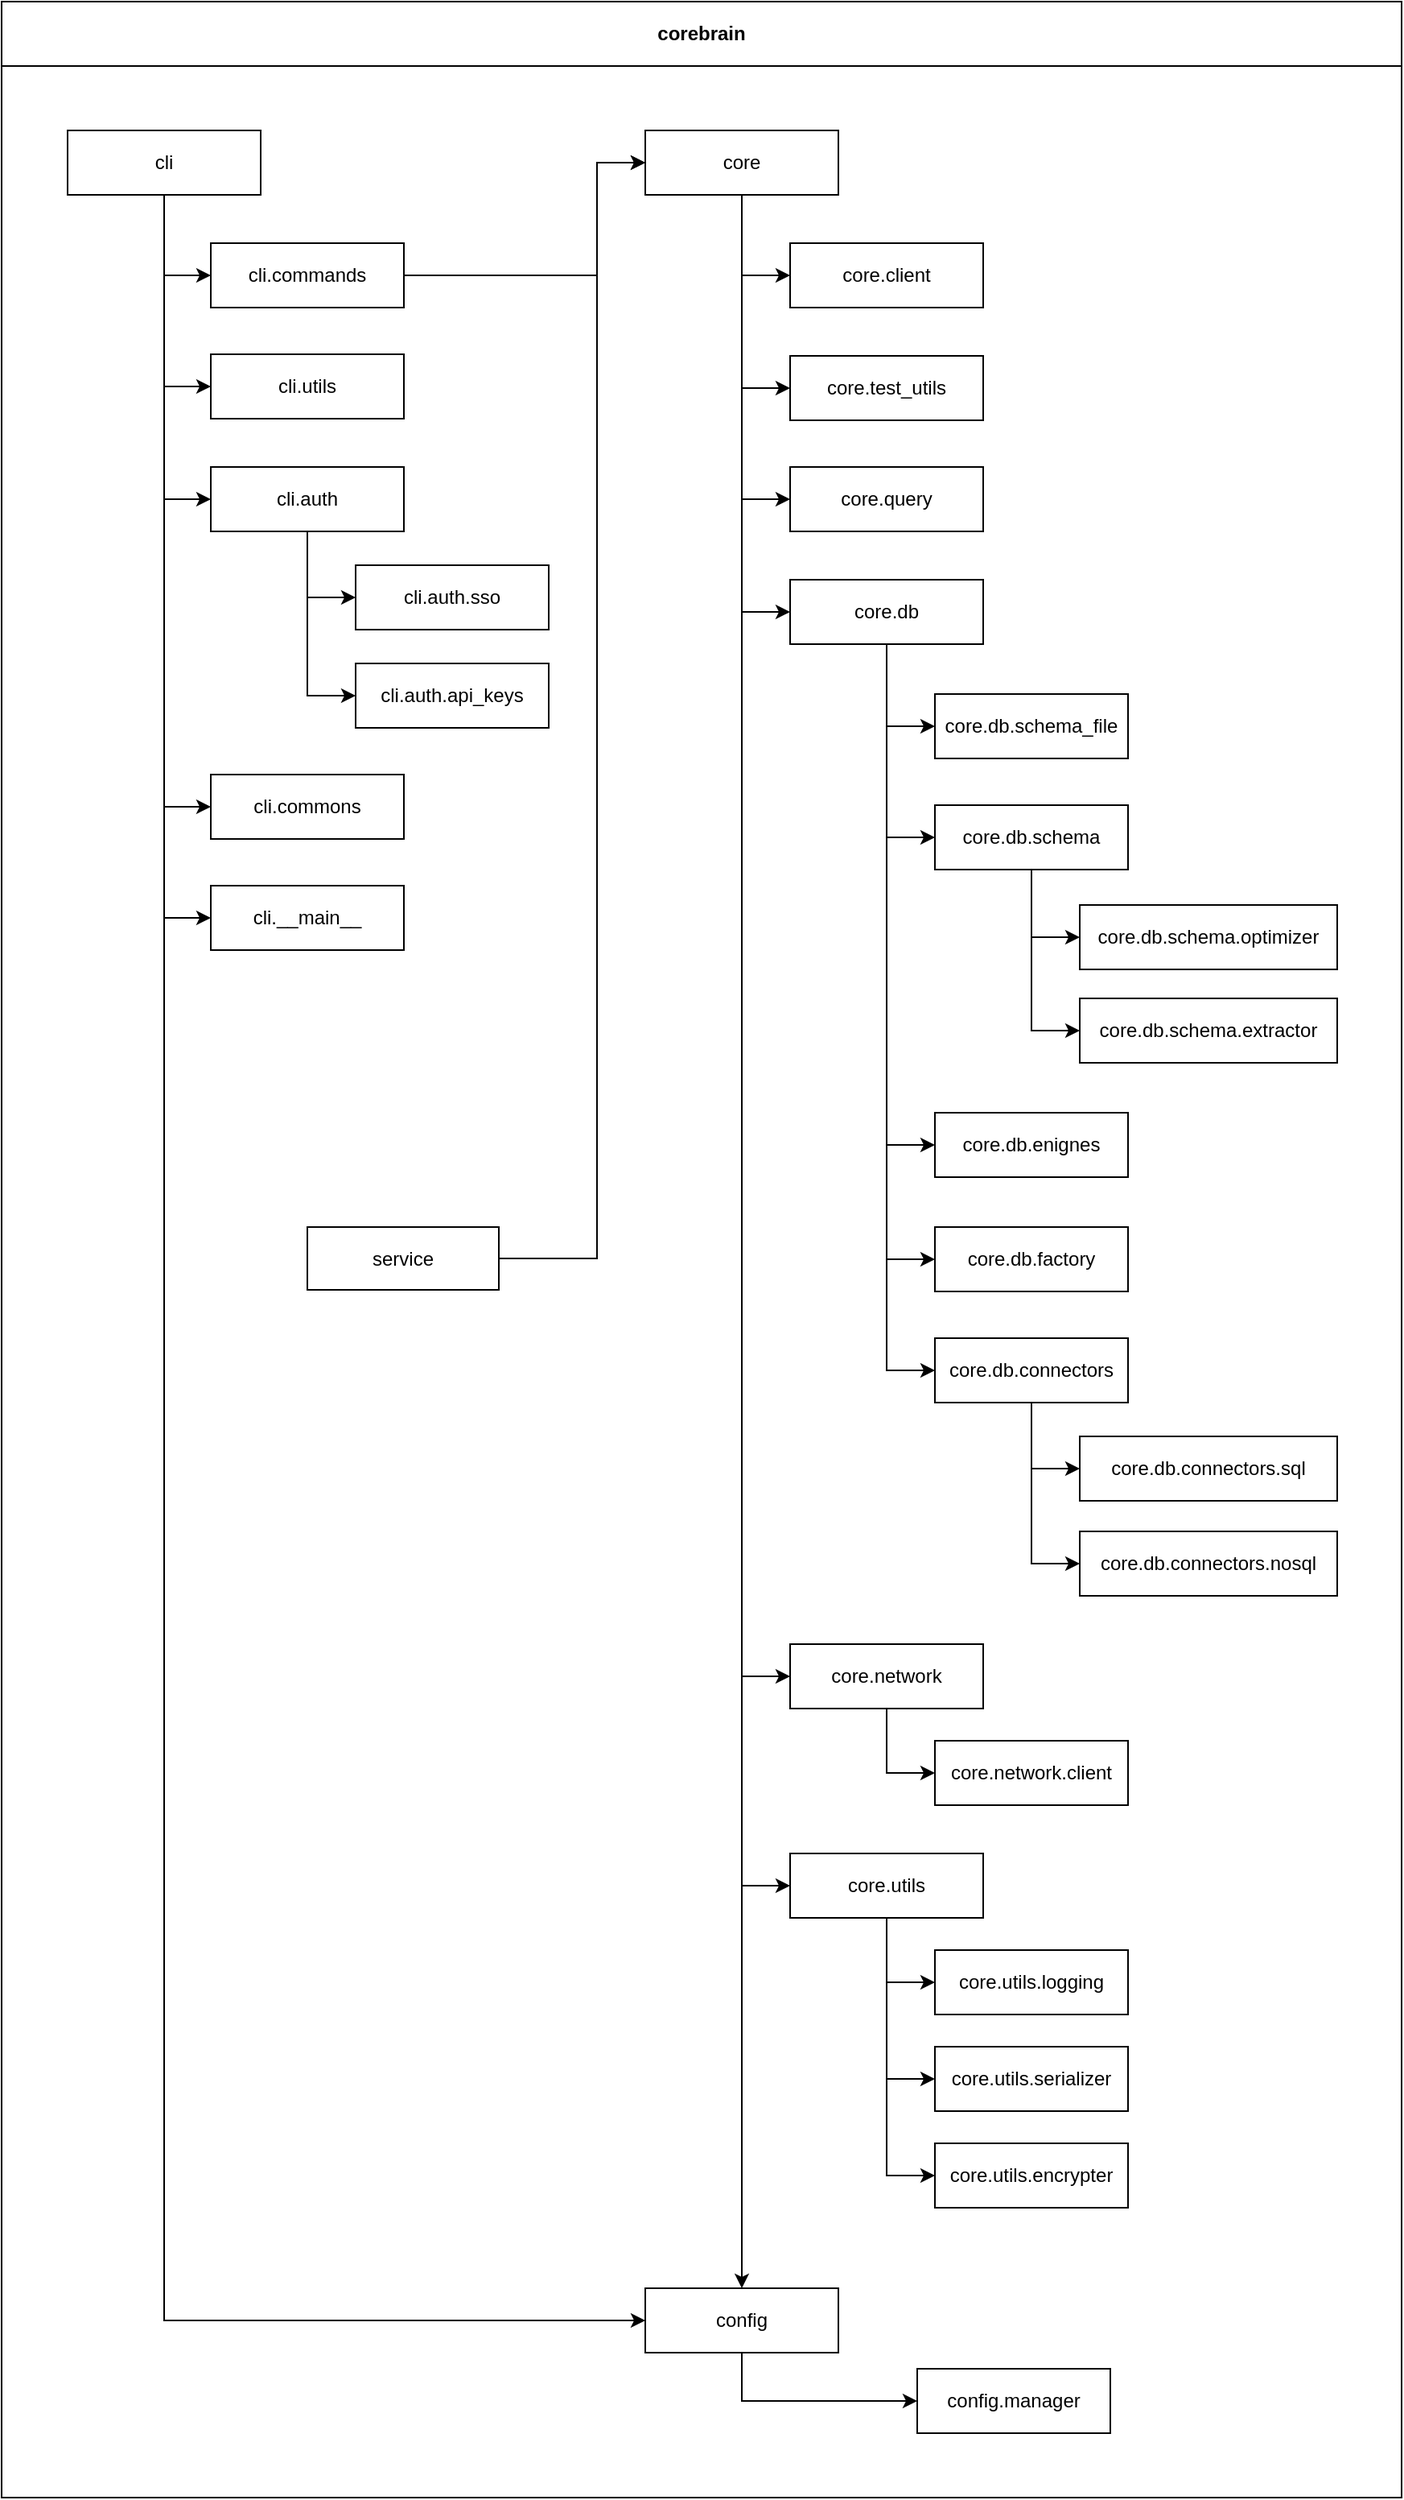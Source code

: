 <mxfile version="27.0.6">
  <diagram name="Strona-1" id="uUaxbAEueaLvAw64q2Qb">
    <mxGraphModel dx="1320" dy="1759" grid="1" gridSize="10" guides="1" tooltips="1" connect="1" arrows="1" fold="1" page="1" pageScale="1" pageWidth="827" pageHeight="1169" math="0" shadow="0">
      <root>
        <mxCell id="0" />
        <mxCell id="1" parent="0" />
        <mxCell id="bgqnRmt_UDryfWrv9k7f-21" value="c&lt;span style=&quot;background-color: transparent; color: light-dark(rgb(0, 0, 0), rgb(255, 255, 255));&quot;&gt;orebrain&lt;/span&gt;" style="swimlane;whiteSpace=wrap;html=1;startSize=40;movable=1;resizable=1;rotatable=1;deletable=1;editable=1;locked=0;connectable=1;rotation=0;direction=east;" parent="1" vertex="1">
          <mxGeometry x="380" y="-930" width="870" height="1550" as="geometry" />
        </mxCell>
        <mxCell id="bgqnRmt_UDryfWrv9k7f-176" style="edgeStyle=orthogonalEdgeStyle;rounded=0;orthogonalLoop=1;jettySize=auto;html=1;entryX=0;entryY=0.5;entryDx=0;entryDy=0;" parent="bgqnRmt_UDryfWrv9k7f-21" source="bgqnRmt_UDryfWrv9k7f-2" target="bgqnRmt_UDryfWrv9k7f-162" edge="1">
          <mxGeometry relative="1" as="geometry" />
        </mxCell>
        <mxCell id="bgqnRmt_UDryfWrv9k7f-178" style="edgeStyle=orthogonalEdgeStyle;rounded=0;orthogonalLoop=1;jettySize=auto;html=1;entryX=0;entryY=0.5;entryDx=0;entryDy=0;" parent="bgqnRmt_UDryfWrv9k7f-21" source="bgqnRmt_UDryfWrv9k7f-2" target="bgqnRmt_UDryfWrv9k7f-137" edge="1">
          <mxGeometry relative="1" as="geometry" />
        </mxCell>
        <mxCell id="kZUZwF-RRjZALL7Yy_wL-3" style="edgeStyle=orthogonalEdgeStyle;rounded=0;orthogonalLoop=1;jettySize=auto;html=1;entryX=0.5;entryY=0;entryDx=0;entryDy=0;" parent="bgqnRmt_UDryfWrv9k7f-21" source="bgqnRmt_UDryfWrv9k7f-2" target="bgqnRmt_UDryfWrv9k7f-146" edge="1">
          <mxGeometry relative="1" as="geometry" />
        </mxCell>
        <mxCell id="bgqnRmt_UDryfWrv9k7f-2" value="core" style="rounded=0;whiteSpace=wrap;html=1;rotation=0;" parent="bgqnRmt_UDryfWrv9k7f-21" vertex="1">
          <mxGeometry x="400" y="80" width="120" height="40" as="geometry" />
        </mxCell>
        <mxCell id="bgqnRmt_UDryfWrv9k7f-32" value="cli.auth.sso" style="rounded=0;whiteSpace=wrap;html=1;rotation=0;" parent="bgqnRmt_UDryfWrv9k7f-21" vertex="1">
          <mxGeometry x="220" y="350" width="120" height="40" as="geometry" />
        </mxCell>
        <mxCell id="bgqnRmt_UDryfWrv9k7f-34" value="cli.commons" style="rounded=0;whiteSpace=wrap;html=1;rotation=0;" parent="bgqnRmt_UDryfWrv9k7f-21" vertex="1">
          <mxGeometry x="130" y="480" width="120" height="40" as="geometry" />
        </mxCell>
        <mxCell id="bgqnRmt_UDryfWrv9k7f-36" value="cli.auth.api_keys" style="rounded=0;whiteSpace=wrap;html=1;rotation=0;" parent="bgqnRmt_UDryfWrv9k7f-21" vertex="1">
          <mxGeometry x="220" y="411" width="120" height="40" as="geometry" />
        </mxCell>
        <mxCell id="bgqnRmt_UDryfWrv9k7f-162" value="core.test_utils" style="rounded=0;whiteSpace=wrap;html=1;rotation=0;" parent="bgqnRmt_UDryfWrv9k7f-21" vertex="1">
          <mxGeometry x="490" y="220" width="120" height="40" as="geometry" />
        </mxCell>
        <mxCell id="bgqnRmt_UDryfWrv9k7f-137" value="core.db" style="rounded=0;whiteSpace=wrap;html=1;rotation=0;" parent="bgqnRmt_UDryfWrv9k7f-21" vertex="1">
          <mxGeometry x="490" y="359" width="120" height="40" as="geometry" />
        </mxCell>
        <mxCell id="bgqnRmt_UDryfWrv9k7f-132" style="edgeStyle=orthogonalEdgeStyle;rounded=0;orthogonalLoop=1;jettySize=auto;html=1;entryX=0;entryY=0.5;entryDx=0;entryDy=0;" parent="bgqnRmt_UDryfWrv9k7f-21" source="bgqnRmt_UDryfWrv9k7f-137" target="bgqnRmt_UDryfWrv9k7f-138" edge="1">
          <mxGeometry relative="1" as="geometry" />
        </mxCell>
        <mxCell id="bgqnRmt_UDryfWrv9k7f-133" style="edgeStyle=orthogonalEdgeStyle;rounded=0;orthogonalLoop=1;jettySize=auto;html=1;entryX=0;entryY=0.5;entryDx=0;entryDy=0;" parent="bgqnRmt_UDryfWrv9k7f-21" source="bgqnRmt_UDryfWrv9k7f-137" target="bgqnRmt_UDryfWrv9k7f-141" edge="1">
          <mxGeometry relative="1" as="geometry" />
        </mxCell>
        <mxCell id="bgqnRmt_UDryfWrv9k7f-134" style="edgeStyle=orthogonalEdgeStyle;rounded=0;orthogonalLoop=1;jettySize=auto;html=1;entryX=0;entryY=0.5;entryDx=0;entryDy=0;" parent="bgqnRmt_UDryfWrv9k7f-21" source="bgqnRmt_UDryfWrv9k7f-137" target="bgqnRmt_UDryfWrv9k7f-154" edge="1">
          <mxGeometry relative="1" as="geometry" />
        </mxCell>
        <mxCell id="bgqnRmt_UDryfWrv9k7f-135" style="edgeStyle=orthogonalEdgeStyle;rounded=0;orthogonalLoop=1;jettySize=auto;html=1;entryX=0;entryY=0.5;entryDx=0;entryDy=0;" parent="bgqnRmt_UDryfWrv9k7f-21" source="bgqnRmt_UDryfWrv9k7f-137" target="bgqnRmt_UDryfWrv9k7f-155" edge="1">
          <mxGeometry relative="1" as="geometry" />
        </mxCell>
        <mxCell id="bgqnRmt_UDryfWrv9k7f-136" style="edgeStyle=orthogonalEdgeStyle;rounded=0;orthogonalLoop=1;jettySize=auto;html=1;entryX=0;entryY=0.5;entryDx=0;entryDy=0;" parent="bgqnRmt_UDryfWrv9k7f-21" source="bgqnRmt_UDryfWrv9k7f-137" target="bgqnRmt_UDryfWrv9k7f-166" edge="1">
          <mxGeometry relative="1" as="geometry" />
        </mxCell>
        <mxCell id="bgqnRmt_UDryfWrv9k7f-138" value="core.db.schema_file" style="rounded=0;whiteSpace=wrap;html=1;rotation=0;" parent="bgqnRmt_UDryfWrv9k7f-21" vertex="1">
          <mxGeometry x="580" y="430" width="120" height="40" as="geometry" />
        </mxCell>
        <mxCell id="bgqnRmt_UDryfWrv9k7f-171" style="edgeStyle=orthogonalEdgeStyle;rounded=0;orthogonalLoop=1;jettySize=auto;html=1;entryX=0;entryY=0.5;entryDx=0;entryDy=0;" parent="bgqnRmt_UDryfWrv9k7f-21" source="bgqnRmt_UDryfWrv9k7f-141" target="bgqnRmt_UDryfWrv9k7f-143" edge="1">
          <mxGeometry relative="1" as="geometry" />
        </mxCell>
        <mxCell id="bgqnRmt_UDryfWrv9k7f-141" value="core.db.schema" style="rounded=0;whiteSpace=wrap;html=1;rotation=0;" parent="bgqnRmt_UDryfWrv9k7f-21" vertex="1">
          <mxGeometry x="580" y="499" width="120" height="40" as="geometry" />
        </mxCell>
        <mxCell id="bgqnRmt_UDryfWrv9k7f-139" style="edgeStyle=orthogonalEdgeStyle;rounded=0;orthogonalLoop=1;jettySize=auto;html=1;entryX=0;entryY=0.5;entryDx=0;entryDy=0;" parent="bgqnRmt_UDryfWrv9k7f-21" source="bgqnRmt_UDryfWrv9k7f-141" target="bgqnRmt_UDryfWrv9k7f-142" edge="1">
          <mxGeometry relative="1" as="geometry" />
        </mxCell>
        <mxCell id="bgqnRmt_UDryfWrv9k7f-142" value="core.db.schema.optimizer" style="rounded=0;whiteSpace=wrap;html=1;rotation=0;" parent="bgqnRmt_UDryfWrv9k7f-21" vertex="1">
          <mxGeometry x="670" y="561" width="160" height="40" as="geometry" />
        </mxCell>
        <mxCell id="bgqnRmt_UDryfWrv9k7f-143" value="core.db.schema.extractor" style="rounded=0;whiteSpace=wrap;html=1;rotation=0;" parent="bgqnRmt_UDryfWrv9k7f-21" vertex="1">
          <mxGeometry x="670" y="619" width="160" height="40" as="geometry" />
        </mxCell>
        <mxCell id="bgqnRmt_UDryfWrv9k7f-154" value="core.db.&lt;span style=&quot;background-color: transparent; color: light-dark(rgb(0, 0, 0), rgb(255, 255, 255));&quot;&gt;enignes&lt;/span&gt;" style="rounded=0;whiteSpace=wrap;html=1;rotation=0;" parent="bgqnRmt_UDryfWrv9k7f-21" vertex="1">
          <mxGeometry x="580" y="690" width="120" height="40" as="geometry" />
        </mxCell>
        <mxCell id="bgqnRmt_UDryfWrv9k7f-155" value="core.db.factory" style="rounded=0;whiteSpace=wrap;html=1;rotation=0;" parent="bgqnRmt_UDryfWrv9k7f-21" vertex="1">
          <mxGeometry x="580" y="761" width="120" height="40" as="geometry" />
        </mxCell>
        <mxCell id="bgqnRmt_UDryfWrv9k7f-172" style="edgeStyle=orthogonalEdgeStyle;rounded=0;orthogonalLoop=1;jettySize=auto;html=1;entryX=0;entryY=0.5;entryDx=0;entryDy=0;" parent="bgqnRmt_UDryfWrv9k7f-21" source="bgqnRmt_UDryfWrv9k7f-166" target="bgqnRmt_UDryfWrv9k7f-156" edge="1">
          <mxGeometry relative="1" as="geometry" />
        </mxCell>
        <mxCell id="bgqnRmt_UDryfWrv9k7f-173" style="edgeStyle=orthogonalEdgeStyle;rounded=0;orthogonalLoop=1;jettySize=auto;html=1;entryX=0;entryY=0.5;entryDx=0;entryDy=0;" parent="bgqnRmt_UDryfWrv9k7f-21" source="bgqnRmt_UDryfWrv9k7f-166" target="bgqnRmt_UDryfWrv9k7f-157" edge="1">
          <mxGeometry relative="1" as="geometry" />
        </mxCell>
        <mxCell id="bgqnRmt_UDryfWrv9k7f-166" value="core.db.connectors" style="rounded=0;whiteSpace=wrap;html=1;rotation=0;" parent="bgqnRmt_UDryfWrv9k7f-21" vertex="1">
          <mxGeometry x="580" y="830" width="120" height="40" as="geometry" />
        </mxCell>
        <mxCell id="bgqnRmt_UDryfWrv9k7f-156" value="core.db.connectors.sql" style="rounded=0;whiteSpace=wrap;html=1;rotation=0;" parent="bgqnRmt_UDryfWrv9k7f-21" vertex="1">
          <mxGeometry x="670" y="891" width="160" height="40" as="geometry" />
        </mxCell>
        <mxCell id="bgqnRmt_UDryfWrv9k7f-157" value="core.db.connectors.nosql" style="rounded=0;whiteSpace=wrap;html=1;rotation=0;" parent="bgqnRmt_UDryfWrv9k7f-21" vertex="1">
          <mxGeometry x="670" y="950" width="160" height="40" as="geometry" />
        </mxCell>
        <mxCell id="bgqnRmt_UDryfWrv9k7f-163" value="core.query" style="rounded=0;whiteSpace=wrap;html=1;rotation=0;" parent="bgqnRmt_UDryfWrv9k7f-21" vertex="1">
          <mxGeometry x="490" y="289" width="120" height="40" as="geometry" />
        </mxCell>
        <mxCell id="bgqnRmt_UDryfWrv9k7f-72" value="core.client" style="rounded=0;whiteSpace=wrap;html=1;rotation=0;" parent="bgqnRmt_UDryfWrv9k7f-21" vertex="1">
          <mxGeometry x="490" y="150" width="120" height="40" as="geometry" />
        </mxCell>
        <mxCell id="bgqnRmt_UDryfWrv9k7f-55" value="core.utils.logging" style="rounded=0;whiteSpace=wrap;html=1;rotation=0;" parent="bgqnRmt_UDryfWrv9k7f-21" vertex="1">
          <mxGeometry x="580" y="1210" width="120" height="40" as="geometry" />
        </mxCell>
        <mxCell id="bgqnRmt_UDryfWrv9k7f-69" value="core.network" style="rounded=0;whiteSpace=wrap;html=1;rotation=0;" parent="bgqnRmt_UDryfWrv9k7f-21" vertex="1">
          <mxGeometry x="490" y="1020" width="120" height="40" as="geometry" />
        </mxCell>
        <mxCell id="bgqnRmt_UDryfWrv9k7f-70" value="core.network.client" style="rounded=0;whiteSpace=wrap;html=1;rotation=0;" parent="bgqnRmt_UDryfWrv9k7f-21" vertex="1">
          <mxGeometry x="580" y="1080" width="120" height="40" as="geometry" />
        </mxCell>
        <mxCell id="bgqnRmt_UDryfWrv9k7f-71" style="edgeStyle=orthogonalEdgeStyle;rounded=0;orthogonalLoop=1;jettySize=auto;html=1;entryX=0;entryY=0.5;entryDx=0;entryDy=0;" parent="bgqnRmt_UDryfWrv9k7f-21" source="bgqnRmt_UDryfWrv9k7f-69" target="bgqnRmt_UDryfWrv9k7f-70" edge="1">
          <mxGeometry relative="1" as="geometry" />
        </mxCell>
        <mxCell id="bgqnRmt_UDryfWrv9k7f-54" value="core.utils" style="rounded=0;whiteSpace=wrap;html=1;rotation=0;" parent="bgqnRmt_UDryfWrv9k7f-21" vertex="1">
          <mxGeometry x="490" y="1150" width="120" height="40" as="geometry" />
        </mxCell>
        <mxCell id="bgqnRmt_UDryfWrv9k7f-56" style="edgeStyle=orthogonalEdgeStyle;rounded=0;orthogonalLoop=1;jettySize=auto;html=1;entryX=0;entryY=0.5;entryDx=0;entryDy=0;" parent="bgqnRmt_UDryfWrv9k7f-21" source="bgqnRmt_UDryfWrv9k7f-54" target="bgqnRmt_UDryfWrv9k7f-55" edge="1">
          <mxGeometry relative="1" as="geometry" />
        </mxCell>
        <mxCell id="bgqnRmt_UDryfWrv9k7f-57" value="core.utils.serializer" style="rounded=0;whiteSpace=wrap;html=1;rotation=0;" parent="bgqnRmt_UDryfWrv9k7f-21" vertex="1">
          <mxGeometry x="580" y="1270" width="120" height="40" as="geometry" />
        </mxCell>
        <mxCell id="bgqnRmt_UDryfWrv9k7f-58" style="edgeStyle=orthogonalEdgeStyle;rounded=0;orthogonalLoop=1;jettySize=auto;html=1;entryX=0;entryY=0.5;entryDx=0;entryDy=0;" parent="bgqnRmt_UDryfWrv9k7f-21" source="bgqnRmt_UDryfWrv9k7f-54" target="bgqnRmt_UDryfWrv9k7f-57" edge="1">
          <mxGeometry relative="1" as="geometry" />
        </mxCell>
        <mxCell id="bgqnRmt_UDryfWrv9k7f-59" value="core.utils.encrypter" style="rounded=0;whiteSpace=wrap;html=1;rotation=0;" parent="bgqnRmt_UDryfWrv9k7f-21" vertex="1">
          <mxGeometry x="580" y="1330" width="120" height="40" as="geometry" />
        </mxCell>
        <mxCell id="bgqnRmt_UDryfWrv9k7f-60" style="edgeStyle=orthogonalEdgeStyle;rounded=0;orthogonalLoop=1;jettySize=auto;html=1;entryX=0;entryY=0.5;entryDx=0;entryDy=0;" parent="bgqnRmt_UDryfWrv9k7f-21" source="bgqnRmt_UDryfWrv9k7f-54" target="bgqnRmt_UDryfWrv9k7f-59" edge="1">
          <mxGeometry relative="1" as="geometry" />
        </mxCell>
        <mxCell id="bgqnRmt_UDryfWrv9k7f-146" value="&lt;div&gt;&lt;span style=&quot;background-color: transparent; color: light-dark(rgb(0, 0, 0), rgb(255, 255, 255));&quot;&gt;config&lt;/span&gt;&lt;/div&gt;" style="rounded=0;whiteSpace=wrap;html=1;rotation=0;" parent="bgqnRmt_UDryfWrv9k7f-21" vertex="1">
          <mxGeometry x="400" y="1420" width="120" height="40" as="geometry" />
        </mxCell>
        <mxCell id="bgqnRmt_UDryfWrv9k7f-144" value="config.manager" style="rounded=0;whiteSpace=wrap;html=1;rotation=0;" parent="bgqnRmt_UDryfWrv9k7f-21" vertex="1">
          <mxGeometry x="569" y="1470" width="120" height="40" as="geometry" />
        </mxCell>
        <mxCell id="bgqnRmt_UDryfWrv9k7f-145" style="edgeStyle=orthogonalEdgeStyle;rounded=0;orthogonalLoop=1;jettySize=auto;html=1;entryX=0;entryY=0.5;entryDx=0;entryDy=0;" parent="bgqnRmt_UDryfWrv9k7f-21" source="bgqnRmt_UDryfWrv9k7f-146" target="bgqnRmt_UDryfWrv9k7f-144" edge="1">
          <mxGeometry relative="1" as="geometry">
            <Array as="points">
              <mxPoint x="460" y="1490" />
            </Array>
          </mxGeometry>
        </mxCell>
        <mxCell id="m6bf3VLr3MZX6dWDftKJ-2" style="edgeStyle=orthogonalEdgeStyle;rounded=0;orthogonalLoop=1;jettySize=auto;html=1;entryX=0;entryY=0.5;entryDx=0;entryDy=0;" parent="bgqnRmt_UDryfWrv9k7f-21" source="bgqnRmt_UDryfWrv9k7f-94" target="bgqnRmt_UDryfWrv9k7f-2" edge="1">
          <mxGeometry relative="1" as="geometry">
            <Array as="points">
              <mxPoint x="370" y="781" />
              <mxPoint x="370" y="100" />
            </Array>
          </mxGeometry>
        </mxCell>
        <mxCell id="bgqnRmt_UDryfWrv9k7f-94" value="service" style="rounded=0;whiteSpace=wrap;html=1;" parent="bgqnRmt_UDryfWrv9k7f-21" vertex="1">
          <mxGeometry x="190" y="761" width="119" height="39" as="geometry" />
        </mxCell>
        <mxCell id="bgqnRmt_UDryfWrv9k7f-37" value="cli.__main__" style="rounded=0;whiteSpace=wrap;html=1;rotation=0;" parent="bgqnRmt_UDryfWrv9k7f-21" vertex="1">
          <mxGeometry x="130" y="549" width="120" height="40" as="geometry" />
        </mxCell>
        <mxCell id="gwRGBfj_bkKc85dYQiDB-1" style="edgeStyle=orthogonalEdgeStyle;rounded=0;orthogonalLoop=1;jettySize=auto;html=1;entryX=0;entryY=0.5;entryDx=0;entryDy=0;" parent="bgqnRmt_UDryfWrv9k7f-21" source="bgqnRmt_UDryfWrv9k7f-26" target="bgqnRmt_UDryfWrv9k7f-2" edge="1">
          <mxGeometry relative="1" as="geometry">
            <Array as="points">
              <mxPoint x="370" y="170" />
              <mxPoint x="370" y="100" />
            </Array>
          </mxGeometry>
        </mxCell>
        <mxCell id="bgqnRmt_UDryfWrv9k7f-26" value="cli.commands" style="rounded=0;whiteSpace=wrap;html=1;rotation=0;" parent="bgqnRmt_UDryfWrv9k7f-21" vertex="1">
          <mxGeometry x="130" y="150" width="120" height="40" as="geometry" />
        </mxCell>
        <mxCell id="gwRGBfj_bkKc85dYQiDB-2" style="edgeStyle=orthogonalEdgeStyle;rounded=0;orthogonalLoop=1;jettySize=auto;html=1;entryX=0;entryY=0.5;entryDx=0;entryDy=0;" parent="bgqnRmt_UDryfWrv9k7f-21" source="bgqnRmt_UDryfWrv9k7f-1" target="bgqnRmt_UDryfWrv9k7f-146" edge="1">
          <mxGeometry relative="1" as="geometry">
            <Array as="points">
              <mxPoint x="101" y="1440" />
            </Array>
          </mxGeometry>
        </mxCell>
        <mxCell id="bgqnRmt_UDryfWrv9k7f-1" value="cli" style="rounded=0;whiteSpace=wrap;html=1;rotation=0;" parent="bgqnRmt_UDryfWrv9k7f-21" vertex="1">
          <mxGeometry x="41" y="80" width="120" height="40" as="geometry" />
        </mxCell>
        <mxCell id="bgqnRmt_UDryfWrv9k7f-38" style="edgeStyle=orthogonalEdgeStyle;rounded=0;orthogonalLoop=1;jettySize=auto;html=1;entryX=0;entryY=0.5;entryDx=0;entryDy=0;" parent="bgqnRmt_UDryfWrv9k7f-21" source="bgqnRmt_UDryfWrv9k7f-1" target="bgqnRmt_UDryfWrv9k7f-37" edge="1">
          <mxGeometry relative="1" as="geometry" />
        </mxCell>
        <mxCell id="bgqnRmt_UDryfWrv9k7f-27" style="edgeStyle=orthogonalEdgeStyle;rounded=0;orthogonalLoop=1;jettySize=auto;html=1;entryX=0;entryY=0.5;entryDx=0;entryDy=0;" parent="bgqnRmt_UDryfWrv9k7f-21" source="bgqnRmt_UDryfWrv9k7f-1" target="bgqnRmt_UDryfWrv9k7f-26" edge="1">
          <mxGeometry relative="1" as="geometry" />
        </mxCell>
        <mxCell id="bgqnRmt_UDryfWrv9k7f-28" value="cli.utils" style="rounded=0;whiteSpace=wrap;html=1;rotation=0;" parent="bgqnRmt_UDryfWrv9k7f-21" vertex="1">
          <mxGeometry x="130" y="219" width="120" height="40" as="geometry" />
        </mxCell>
        <mxCell id="bgqnRmt_UDryfWrv9k7f-102" style="edgeStyle=orthogonalEdgeStyle;rounded=0;orthogonalLoop=1;jettySize=auto;html=1;entryX=0;entryY=0.5;entryDx=0;entryDy=0;" parent="bgqnRmt_UDryfWrv9k7f-21" source="bgqnRmt_UDryfWrv9k7f-1" target="bgqnRmt_UDryfWrv9k7f-28" edge="1">
          <mxGeometry relative="1" as="geometry" />
        </mxCell>
        <mxCell id="bgqnRmt_UDryfWrv9k7f-30" value="cli.auth" style="rounded=0;whiteSpace=wrap;html=1;rotation=0;" parent="bgqnRmt_UDryfWrv9k7f-21" vertex="1">
          <mxGeometry x="130" y="289" width="120" height="40" as="geometry" />
        </mxCell>
        <mxCell id="bgqnRmt_UDryfWrv9k7f-103" style="edgeStyle=orthogonalEdgeStyle;rounded=0;orthogonalLoop=1;jettySize=auto;html=1;entryX=0;entryY=0.5;entryDx=0;entryDy=0;" parent="bgqnRmt_UDryfWrv9k7f-21" source="bgqnRmt_UDryfWrv9k7f-1" target="bgqnRmt_UDryfWrv9k7f-30" edge="1">
          <mxGeometry relative="1" as="geometry" />
        </mxCell>
        <mxCell id="bgqnRmt_UDryfWrv9k7f-177" style="edgeStyle=orthogonalEdgeStyle;rounded=0;orthogonalLoop=1;jettySize=auto;html=1;entryX=0;entryY=0.5;entryDx=0;entryDy=0;" parent="bgqnRmt_UDryfWrv9k7f-21" source="bgqnRmt_UDryfWrv9k7f-2" target="bgqnRmt_UDryfWrv9k7f-163" edge="1">
          <mxGeometry relative="1" as="geometry" />
        </mxCell>
        <mxCell id="bgqnRmt_UDryfWrv9k7f-75" style="edgeStyle=orthogonalEdgeStyle;rounded=0;orthogonalLoop=1;jettySize=auto;html=1;entryX=0;entryY=0.5;entryDx=0;entryDy=0;" parent="bgqnRmt_UDryfWrv9k7f-21" source="bgqnRmt_UDryfWrv9k7f-2" target="bgqnRmt_UDryfWrv9k7f-72" edge="1">
          <mxGeometry relative="1" as="geometry" />
        </mxCell>
        <mxCell id="bgqnRmt_UDryfWrv9k7f-89" style="edgeStyle=orthogonalEdgeStyle;rounded=0;orthogonalLoop=1;jettySize=auto;html=1;entryX=0;entryY=0.5;entryDx=0;entryDy=0;" parent="bgqnRmt_UDryfWrv9k7f-21" source="bgqnRmt_UDryfWrv9k7f-2" target="bgqnRmt_UDryfWrv9k7f-69" edge="1">
          <mxGeometry relative="1" as="geometry" />
        </mxCell>
        <mxCell id="bgqnRmt_UDryfWrv9k7f-91" style="edgeStyle=orthogonalEdgeStyle;rounded=0;orthogonalLoop=1;jettySize=auto;html=1;entryX=0;entryY=0.5;entryDx=0;entryDy=0;" parent="bgqnRmt_UDryfWrv9k7f-21" source="bgqnRmt_UDryfWrv9k7f-2" target="bgqnRmt_UDryfWrv9k7f-54" edge="1">
          <mxGeometry relative="1" as="geometry" />
        </mxCell>
        <mxCell id="bgqnRmt_UDryfWrv9k7f-35" style="edgeStyle=orthogonalEdgeStyle;rounded=0;orthogonalLoop=1;jettySize=auto;html=1;entryX=0;entryY=0.5;entryDx=0;entryDy=0;" parent="bgqnRmt_UDryfWrv9k7f-21" source="bgqnRmt_UDryfWrv9k7f-1" target="bgqnRmt_UDryfWrv9k7f-34" edge="1">
          <mxGeometry relative="1" as="geometry" />
        </mxCell>
        <mxCell id="bgqnRmt_UDryfWrv9k7f-33" style="edgeStyle=orthogonalEdgeStyle;rounded=0;orthogonalLoop=1;jettySize=auto;html=1;entryX=0;entryY=0.5;entryDx=0;entryDy=0;" parent="bgqnRmt_UDryfWrv9k7f-21" source="bgqnRmt_UDryfWrv9k7f-30" target="bgqnRmt_UDryfWrv9k7f-32" edge="1">
          <mxGeometry relative="1" as="geometry" />
        </mxCell>
        <mxCell id="bgqnRmt_UDryfWrv9k7f-39" style="edgeStyle=orthogonalEdgeStyle;rounded=0;orthogonalLoop=1;jettySize=auto;html=1;entryX=0;entryY=0.5;entryDx=0;entryDy=0;" parent="bgqnRmt_UDryfWrv9k7f-21" source="bgqnRmt_UDryfWrv9k7f-30" target="bgqnRmt_UDryfWrv9k7f-36" edge="1">
          <mxGeometry relative="1" as="geometry" />
        </mxCell>
      </root>
    </mxGraphModel>
  </diagram>
</mxfile>
